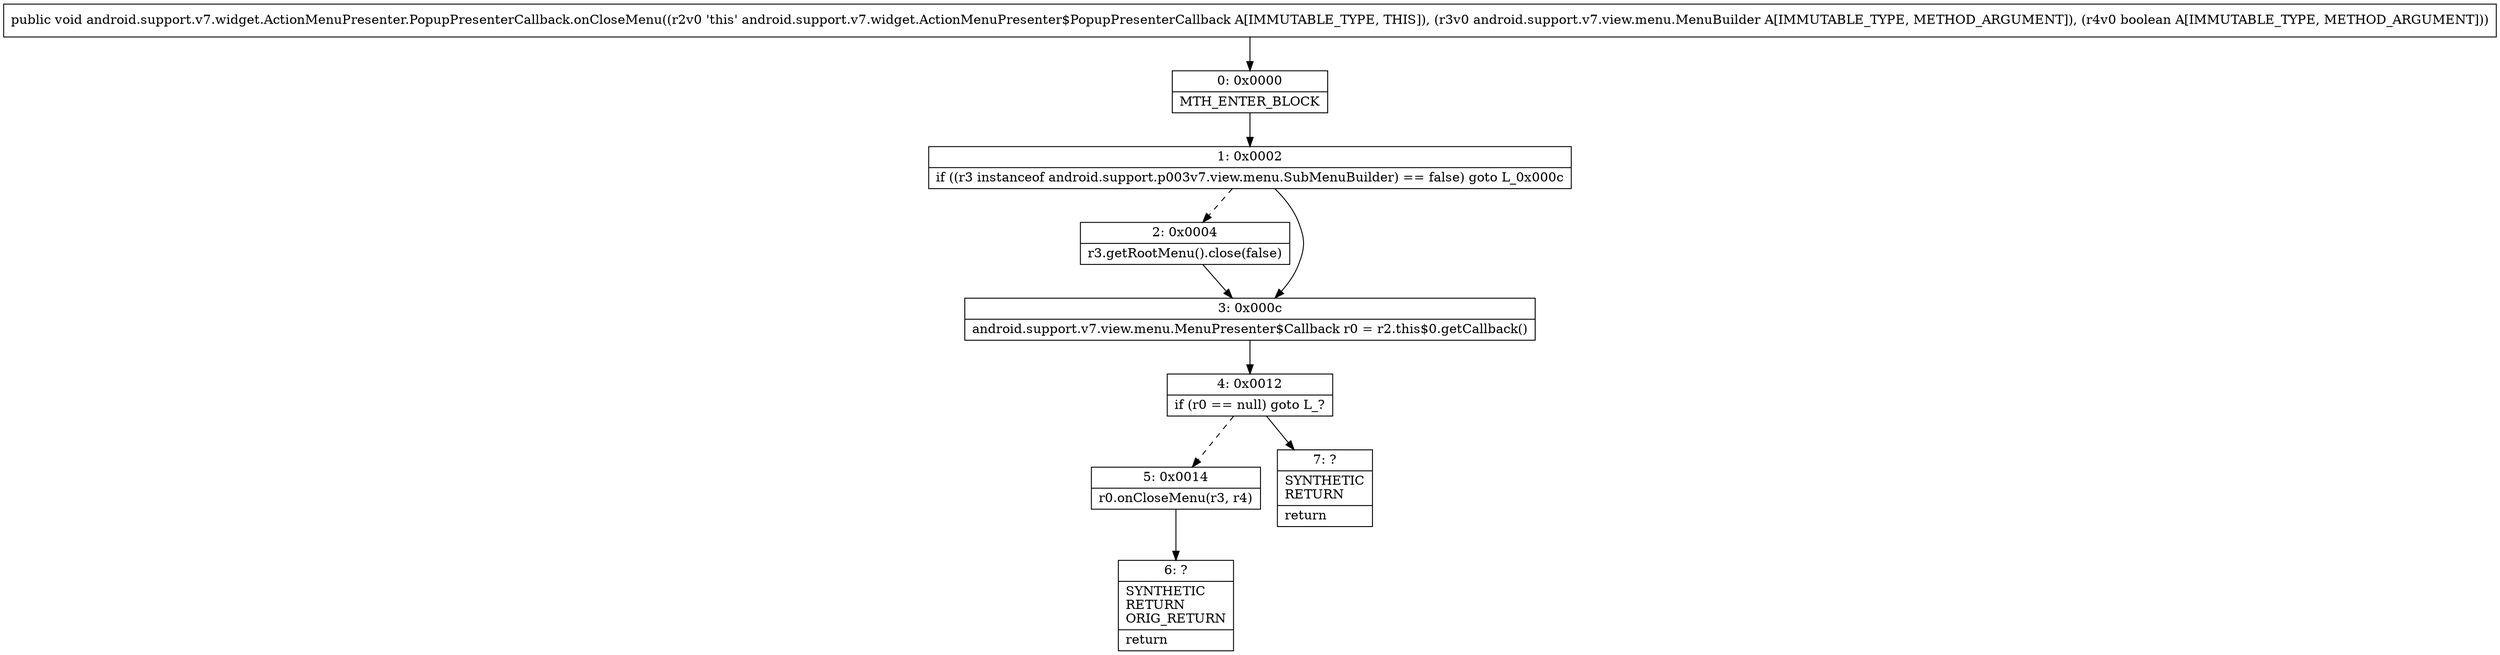 digraph "CFG forandroid.support.v7.widget.ActionMenuPresenter.PopupPresenterCallback.onCloseMenu(Landroid\/support\/v7\/view\/menu\/MenuBuilder;Z)V" {
Node_0 [shape=record,label="{0\:\ 0x0000|MTH_ENTER_BLOCK\l}"];
Node_1 [shape=record,label="{1\:\ 0x0002|if ((r3 instanceof android.support.p003v7.view.menu.SubMenuBuilder) == false) goto L_0x000c\l}"];
Node_2 [shape=record,label="{2\:\ 0x0004|r3.getRootMenu().close(false)\l}"];
Node_3 [shape=record,label="{3\:\ 0x000c|android.support.v7.view.menu.MenuPresenter$Callback r0 = r2.this$0.getCallback()\l}"];
Node_4 [shape=record,label="{4\:\ 0x0012|if (r0 == null) goto L_?\l}"];
Node_5 [shape=record,label="{5\:\ 0x0014|r0.onCloseMenu(r3, r4)\l}"];
Node_6 [shape=record,label="{6\:\ ?|SYNTHETIC\lRETURN\lORIG_RETURN\l|return\l}"];
Node_7 [shape=record,label="{7\:\ ?|SYNTHETIC\lRETURN\l|return\l}"];
MethodNode[shape=record,label="{public void android.support.v7.widget.ActionMenuPresenter.PopupPresenterCallback.onCloseMenu((r2v0 'this' android.support.v7.widget.ActionMenuPresenter$PopupPresenterCallback A[IMMUTABLE_TYPE, THIS]), (r3v0 android.support.v7.view.menu.MenuBuilder A[IMMUTABLE_TYPE, METHOD_ARGUMENT]), (r4v0 boolean A[IMMUTABLE_TYPE, METHOD_ARGUMENT])) }"];
MethodNode -> Node_0;
Node_0 -> Node_1;
Node_1 -> Node_2[style=dashed];
Node_1 -> Node_3;
Node_2 -> Node_3;
Node_3 -> Node_4;
Node_4 -> Node_5[style=dashed];
Node_4 -> Node_7;
Node_5 -> Node_6;
}


